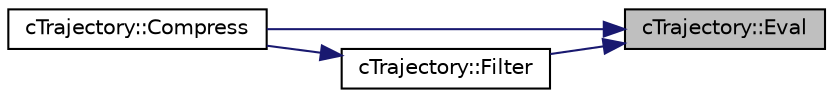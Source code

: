 digraph "cTrajectory::Eval"
{
 // LATEX_PDF_SIZE
  edge [fontname="Helvetica",fontsize="10",labelfontname="Helvetica",labelfontsize="10"];
  node [fontname="Helvetica",fontsize="10",shape=record];
  rankdir="RL";
  Node1 [label="cTrajectory::Eval",height=0.2,width=0.4,color="black", fillcolor="grey75", style="filled", fontcolor="black",tooltip=" "];
  Node1 -> Node2 [dir="back",color="midnightblue",fontsize="10",style="solid",fontname="Helvetica"];
  Node2 [label="cTrajectory::Compress",height=0.2,width=0.4,color="black", fillcolor="white", style="filled",URL="$classc_trajectory.html#ac933a343a8172bb0f7714231a4741967",tooltip=" "];
  Node1 -> Node3 [dir="back",color="midnightblue",fontsize="10",style="solid",fontname="Helvetica"];
  Node3 [label="cTrajectory::Filter",height=0.2,width=0.4,color="black", fillcolor="white", style="filled",URL="$classc_trajectory.html#a290c3abf914b5e3f74d3101e36f8e658",tooltip=" "];
  Node3 -> Node2 [dir="back",color="midnightblue",fontsize="10",style="solid",fontname="Helvetica"];
}
